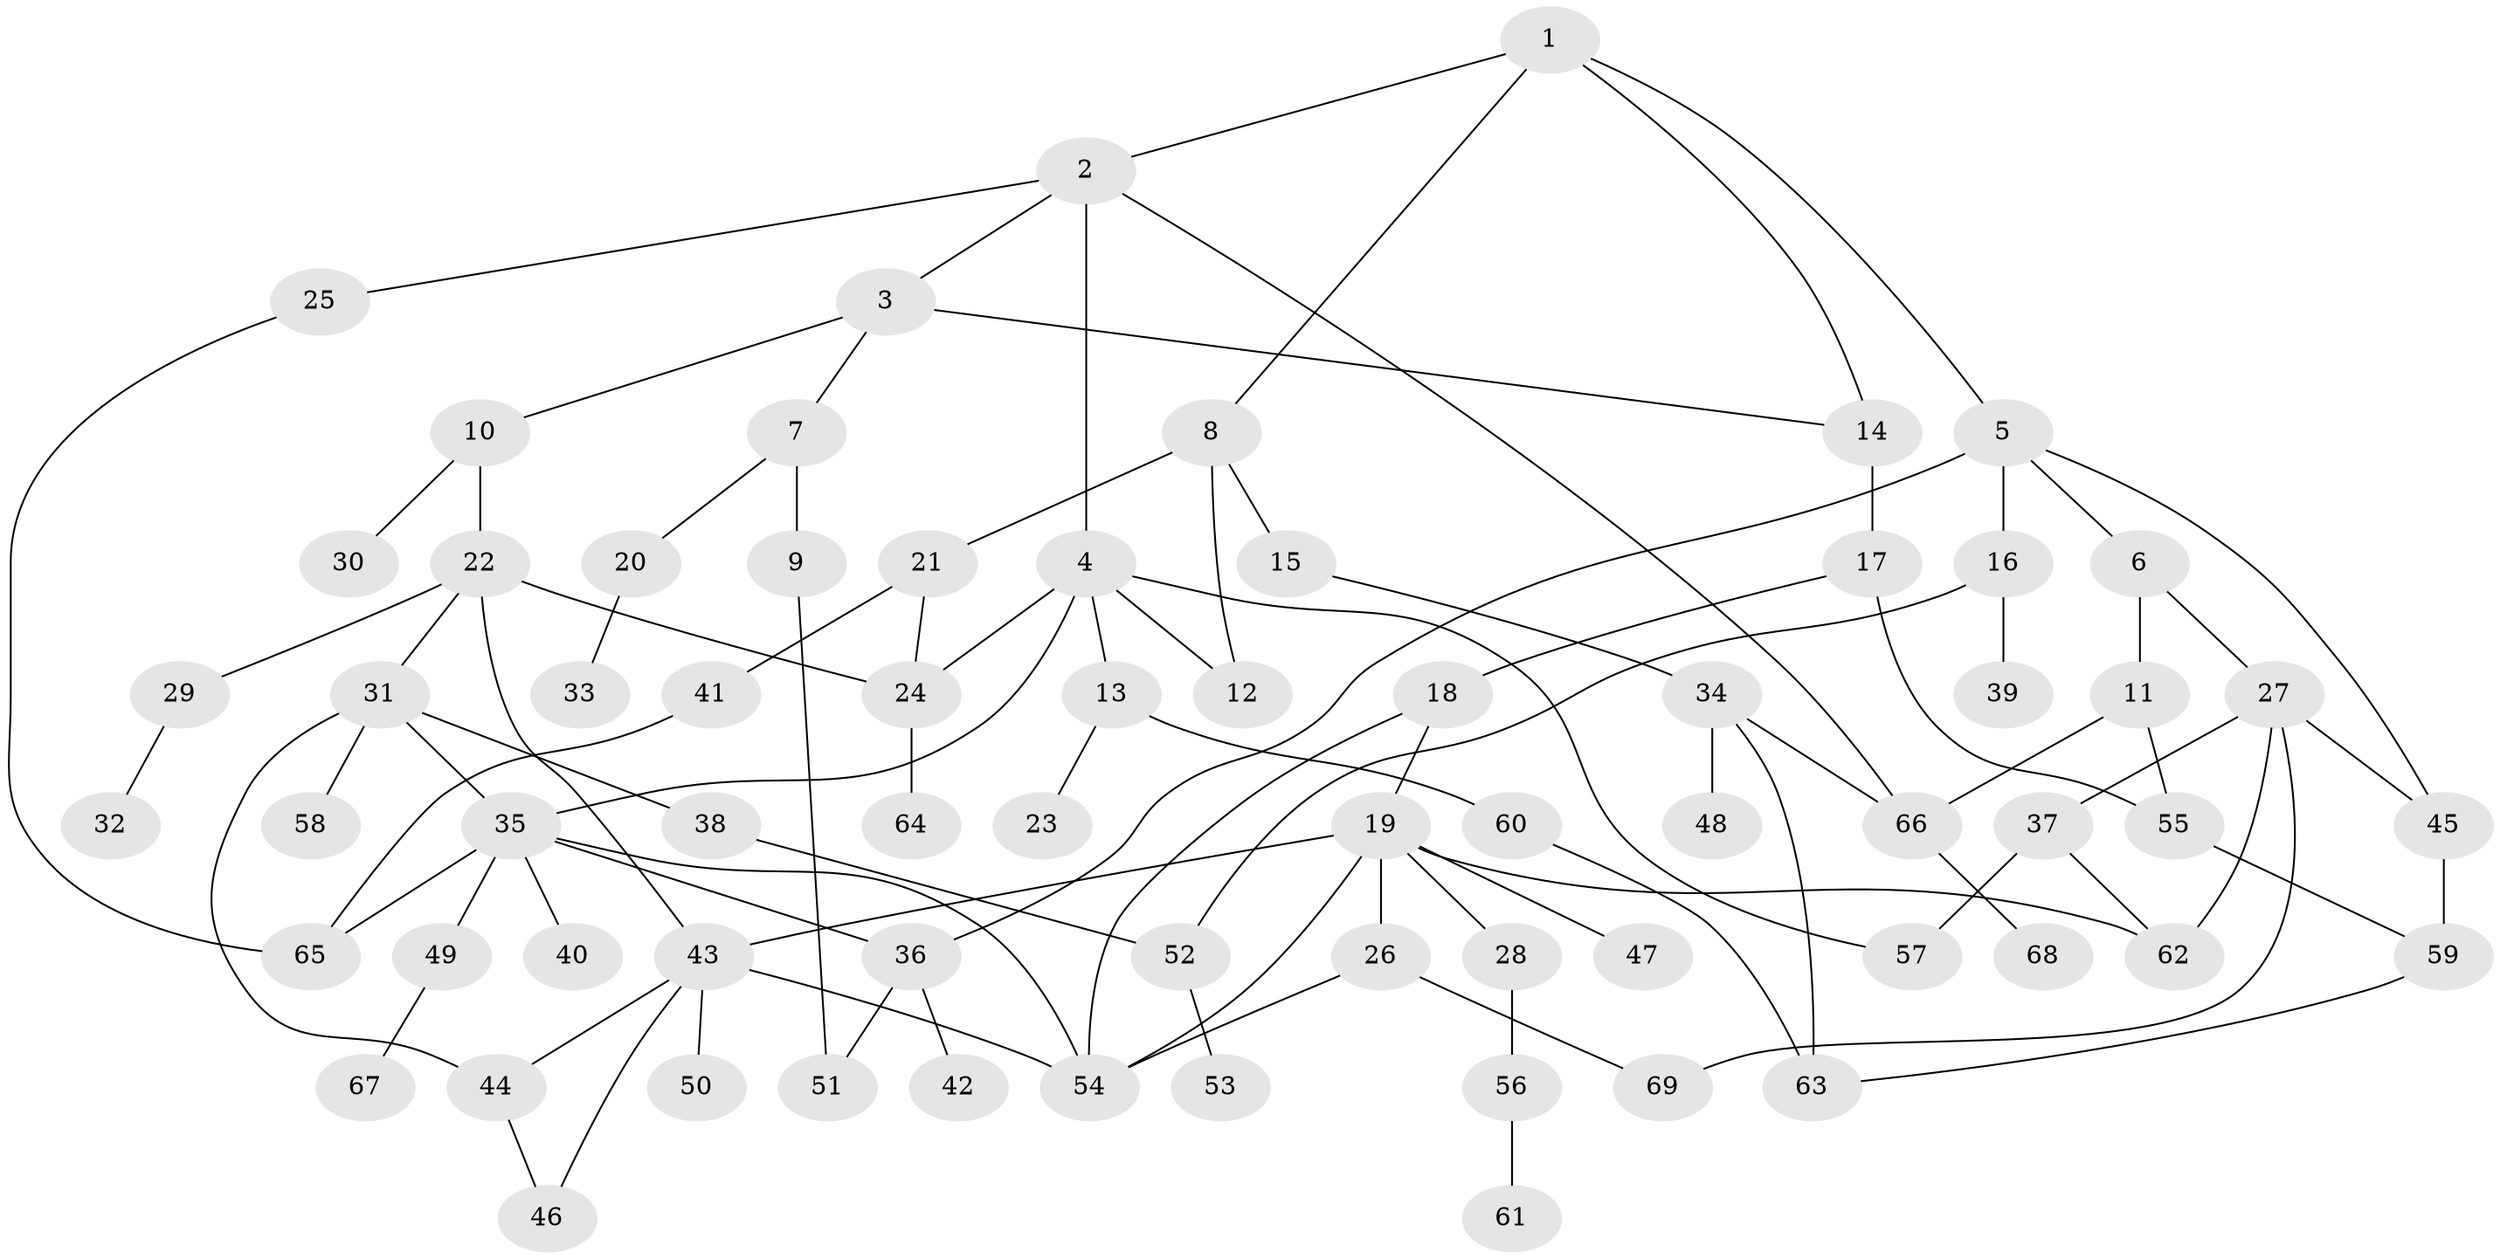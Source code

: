// coarse degree distribution, {5: 0.2608695652173913, 7: 0.08695652173913043, 4: 0.17391304347826086, 1: 0.17391304347826086, 3: 0.17391304347826086, 2: 0.08695652173913043, 6: 0.043478260869565216}
// Generated by graph-tools (version 1.1) at 2025/36/03/04/25 23:36:01]
// undirected, 69 vertices, 96 edges
graph export_dot {
  node [color=gray90,style=filled];
  1;
  2;
  3;
  4;
  5;
  6;
  7;
  8;
  9;
  10;
  11;
  12;
  13;
  14;
  15;
  16;
  17;
  18;
  19;
  20;
  21;
  22;
  23;
  24;
  25;
  26;
  27;
  28;
  29;
  30;
  31;
  32;
  33;
  34;
  35;
  36;
  37;
  38;
  39;
  40;
  41;
  42;
  43;
  44;
  45;
  46;
  47;
  48;
  49;
  50;
  51;
  52;
  53;
  54;
  55;
  56;
  57;
  58;
  59;
  60;
  61;
  62;
  63;
  64;
  65;
  66;
  67;
  68;
  69;
  1 -- 2;
  1 -- 5;
  1 -- 8;
  1 -- 14;
  2 -- 3;
  2 -- 4;
  2 -- 25;
  2 -- 66;
  3 -- 7;
  3 -- 10;
  3 -- 14;
  4 -- 13;
  4 -- 35;
  4 -- 12;
  4 -- 57;
  4 -- 24;
  5 -- 6;
  5 -- 16;
  5 -- 36;
  5 -- 45;
  6 -- 11;
  6 -- 27;
  7 -- 9;
  7 -- 20;
  8 -- 12;
  8 -- 15;
  8 -- 21;
  9 -- 51;
  10 -- 22;
  10 -- 30;
  11 -- 55;
  11 -- 66;
  13 -- 23;
  13 -- 60;
  14 -- 17;
  15 -- 34;
  16 -- 39;
  16 -- 52;
  17 -- 18;
  17 -- 55;
  18 -- 19;
  18 -- 54;
  19 -- 26;
  19 -- 28;
  19 -- 47;
  19 -- 62;
  19 -- 43;
  19 -- 54;
  20 -- 33;
  21 -- 41;
  21 -- 24;
  22 -- 24;
  22 -- 29;
  22 -- 31;
  22 -- 43;
  24 -- 64;
  25 -- 65;
  26 -- 54;
  26 -- 69;
  27 -- 37;
  27 -- 69;
  27 -- 45;
  27 -- 62;
  28 -- 56;
  29 -- 32;
  31 -- 38;
  31 -- 44;
  31 -- 58;
  31 -- 35;
  34 -- 48;
  34 -- 63;
  34 -- 66;
  35 -- 40;
  35 -- 49;
  35 -- 36;
  35 -- 65;
  35 -- 54;
  36 -- 42;
  36 -- 51;
  37 -- 57;
  37 -- 62;
  38 -- 52;
  41 -- 65;
  43 -- 46;
  43 -- 50;
  43 -- 44;
  43 -- 54;
  44 -- 46;
  45 -- 59;
  49 -- 67;
  52 -- 53;
  55 -- 59;
  56 -- 61;
  59 -- 63;
  60 -- 63;
  66 -- 68;
}
